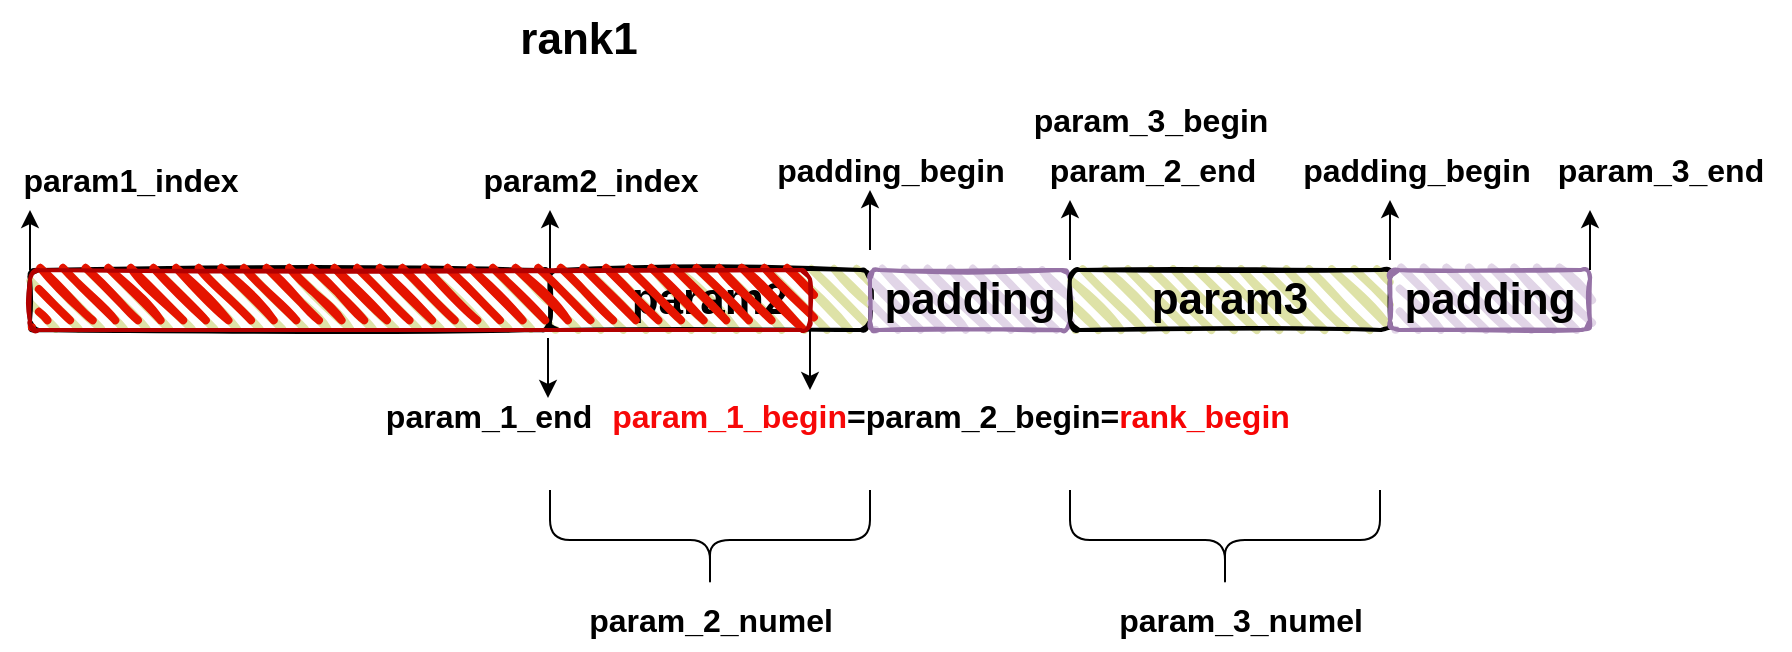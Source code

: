 <mxfile version="28.2.0">
  <diagram name="第 1 页" id="8Ck2bFdIGgAKPISxDjTC">
    <mxGraphModel dx="1418" dy="794" grid="1" gridSize="10" guides="1" tooltips="1" connect="1" arrows="1" fold="1" page="1" pageScale="1" pageWidth="827" pageHeight="1169" math="0" shadow="0">
      <root>
        <mxCell id="0" />
        <mxCell id="1" parent="0" />
        <mxCell id="_v5NZ5_ZNPXUxK_kAppA-1" value="&lt;font style=&quot;font-size: 22px;&quot;&gt;&lt;b&gt;rank1&lt;/b&gt;&lt;/font&gt;" style="text;html=1;align=center;verticalAlign=middle;resizable=0;points=[];autosize=1;strokeColor=none;fillColor=none;" vertex="1" parent="1">
          <mxGeometry x="609" y="380" width="80" height="40" as="geometry" />
        </mxCell>
        <mxCell id="_v5NZ5_ZNPXUxK_kAppA-2" value="" style="rounded=1;whiteSpace=wrap;html=1;strokeWidth=2;fillWeight=4;hachureGap=8;hachureAngle=45;fillColor=#DEE2A7;sketch=1;" vertex="1" parent="1">
          <mxGeometry x="375" y="515" width="260" height="30" as="geometry" />
        </mxCell>
        <mxCell id="_v5NZ5_ZNPXUxK_kAppA-3" value="" style="endArrow=classic;html=1;rounded=0;exitX=0;exitY=1;exitDx=0;exitDy=0;" edge="1" parent="1">
          <mxGeometry width="50" height="50" relative="1" as="geometry">
            <mxPoint x="765" y="545" as="sourcePoint" />
            <mxPoint x="765" y="575" as="targetPoint" />
          </mxGeometry>
        </mxCell>
        <mxCell id="_v5NZ5_ZNPXUxK_kAppA-4" value="&lt;font style=&quot;font-size: 16px;&quot;&gt;&lt;b style=&quot;&quot;&gt;param_1_end&lt;/b&gt;&lt;/font&gt;" style="text;html=1;align=center;verticalAlign=middle;resizable=0;points=[];autosize=1;strokeColor=none;fillColor=none;" vertex="1" parent="1">
          <mxGeometry x="539" y="572.5" width="130" height="30" as="geometry" />
        </mxCell>
        <mxCell id="_v5NZ5_ZNPXUxK_kAppA-5" value="" style="endArrow=classic;html=1;rounded=0;exitX=0;exitY=0;exitDx=0;exitDy=0;" edge="1" parent="1">
          <mxGeometry width="50" height="50" relative="1" as="geometry">
            <mxPoint x="635" y="515" as="sourcePoint" />
            <mxPoint x="635" y="485" as="targetPoint" />
          </mxGeometry>
        </mxCell>
        <mxCell id="_v5NZ5_ZNPXUxK_kAppA-6" value="&lt;font style=&quot;font-size: 16px;&quot;&gt;&lt;b style=&quot;&quot;&gt;param2_index&lt;/b&gt;&lt;/font&gt;" style="text;html=1;align=center;verticalAlign=middle;resizable=0;points=[];autosize=1;strokeColor=none;fillColor=none;" vertex="1" parent="1">
          <mxGeometry x="590" y="455" width="130" height="30" as="geometry" />
        </mxCell>
        <mxCell id="_v5NZ5_ZNPXUxK_kAppA-7" value="&lt;font style=&quot;font-size: 22px;&quot;&gt;&lt;b&gt;param2&lt;/b&gt;&lt;/font&gt;" style="rounded=1;whiteSpace=wrap;html=1;strokeWidth=2;fillWeight=4;hachureGap=8;hachureAngle=45;fillColor=#DEE2A7;sketch=1;" vertex="1" parent="1">
          <mxGeometry x="635" y="515" width="160" height="30" as="geometry" />
        </mxCell>
        <mxCell id="_v5NZ5_ZNPXUxK_kAppA-8" value="" style="rounded=1;whiteSpace=wrap;html=1;strokeWidth=2;fillWeight=4;hachureGap=8;hachureAngle=45;fillColor=#e51400;sketch=1;strokeColor=#B20000;fontColor=#ffffff;" vertex="1" parent="1">
          <mxGeometry x="375" y="515" width="390" height="30" as="geometry" />
        </mxCell>
        <mxCell id="_v5NZ5_ZNPXUxK_kAppA-9" value="" style="shape=curlyBracket;whiteSpace=wrap;html=1;rounded=1;labelPosition=left;verticalLabelPosition=middle;align=right;verticalAlign=middle;rotation=-90;" vertex="1" parent="1">
          <mxGeometry x="947.5" y="572.5" width="50" height="155" as="geometry" />
        </mxCell>
        <mxCell id="_v5NZ5_ZNPXUxK_kAppA-10" value="" style="shape=curlyBracket;whiteSpace=wrap;html=1;rounded=1;labelPosition=left;verticalLabelPosition=middle;align=right;verticalAlign=middle;rotation=-90;" vertex="1" parent="1">
          <mxGeometry x="690" y="570" width="50" height="160" as="geometry" />
        </mxCell>
        <mxCell id="_v5NZ5_ZNPXUxK_kAppA-11" value="&lt;font style=&quot;font-size: 16px;&quot;&gt;&lt;b style=&quot;&quot;&gt;param_2_numel&lt;/b&gt;&lt;/font&gt;" style="text;html=1;align=center;verticalAlign=middle;resizable=0;points=[];autosize=1;strokeColor=none;fillColor=none;" vertex="1" parent="1">
          <mxGeometry x="640" y="675" width="150" height="30" as="geometry" />
        </mxCell>
        <mxCell id="_v5NZ5_ZNPXUxK_kAppA-12" value="&lt;font style=&quot;font-size: 16px;&quot;&gt;&lt;b style=&quot;&quot;&gt;&lt;font style=&quot;color: light-dark(rgb(247, 8, 8), rgb(237, 237, 237));&quot;&gt;param_1_begin&lt;/font&gt;=param_2_begin=&lt;font style=&quot;color: light-dark(rgb(246, 4, 4), rgb(237, 237, 237));&quot;&gt;rank_begin&lt;/font&gt;&lt;/b&gt;&lt;/font&gt;" style="text;html=1;align=center;verticalAlign=middle;resizable=0;points=[];autosize=1;strokeColor=none;fillColor=none;" vertex="1" parent="1">
          <mxGeometry x="655" y="572.5" width="360" height="30" as="geometry" />
        </mxCell>
        <mxCell id="_v5NZ5_ZNPXUxK_kAppA-13" value="&lt;font style=&quot;font-size: 16px;&quot;&gt;&lt;b style=&quot;&quot;&gt;param_3_begin&lt;/b&gt;&lt;/font&gt;" style="text;html=1;align=center;verticalAlign=middle;resizable=0;points=[];autosize=1;strokeColor=none;fillColor=none;" vertex="1" parent="1">
          <mxGeometry x="865" y="425" width="140" height="30" as="geometry" />
        </mxCell>
        <mxCell id="_v5NZ5_ZNPXUxK_kAppA-14" value="" style="endArrow=classic;html=1;rounded=0;exitX=0;exitY=0;exitDx=0;exitDy=0;" edge="1" parent="1">
          <mxGeometry width="50" height="50" relative="1" as="geometry">
            <mxPoint x="375" y="515" as="sourcePoint" />
            <mxPoint x="375" y="485" as="targetPoint" />
          </mxGeometry>
        </mxCell>
        <mxCell id="_v5NZ5_ZNPXUxK_kAppA-15" value="&lt;font style=&quot;font-size: 16px;&quot;&gt;&lt;b style=&quot;&quot;&gt;param1_index&lt;/b&gt;&lt;/font&gt;" style="text;html=1;align=center;verticalAlign=middle;resizable=0;points=[];autosize=1;strokeColor=none;fillColor=none;" vertex="1" parent="1">
          <mxGeometry x="360" y="455" width="130" height="30" as="geometry" />
        </mxCell>
        <mxCell id="_v5NZ5_ZNPXUxK_kAppA-16" value="" style="endArrow=classic;html=1;rounded=0;exitX=0;exitY=0;exitDx=0;exitDy=0;" edge="1" parent="1">
          <mxGeometry width="50" height="50" relative="1" as="geometry">
            <mxPoint x="795" y="505" as="sourcePoint" />
            <mxPoint x="795" y="475" as="targetPoint" />
          </mxGeometry>
        </mxCell>
        <mxCell id="_v5NZ5_ZNPXUxK_kAppA-17" value="&lt;font style=&quot;font-size: 16px;&quot;&gt;&lt;b style=&quot;&quot;&gt;padding_begin&lt;/b&gt;&lt;/font&gt;" style="text;html=1;align=center;verticalAlign=middle;resizable=0;points=[];autosize=1;strokeColor=none;fillColor=none;" vertex="1" parent="1">
          <mxGeometry x="997.5" y="450" width="140" height="30" as="geometry" />
        </mxCell>
        <mxCell id="_v5NZ5_ZNPXUxK_kAppA-18" value="&lt;font style=&quot;font-size: 22px;&quot;&gt;&lt;b&gt;padding&lt;/b&gt;&lt;/font&gt;" style="rounded=1;whiteSpace=wrap;html=1;strokeWidth=2;fillWeight=4;hachureGap=8;hachureAngle=45;fillColor=#e1d5e7;sketch=1;strokeColor=#9673a6;" vertex="1" parent="1">
          <mxGeometry x="795" y="515" width="100" height="30" as="geometry" />
        </mxCell>
        <mxCell id="_v5NZ5_ZNPXUxK_kAppA-19" value="&lt;font style=&quot;font-size: 22px;&quot;&gt;&lt;b&gt;param3&lt;/b&gt;&lt;/font&gt;" style="rounded=1;whiteSpace=wrap;html=1;strokeWidth=2;fillWeight=4;hachureGap=8;hachureAngle=45;fillColor=#DEE2A7;sketch=1;" vertex="1" parent="1">
          <mxGeometry x="895" y="515" width="160" height="30" as="geometry" />
        </mxCell>
        <mxCell id="_v5NZ5_ZNPXUxK_kAppA-20" value="&lt;font style=&quot;font-size: 22px;&quot;&gt;&lt;b&gt;padding&lt;/b&gt;&lt;/font&gt;" style="rounded=1;whiteSpace=wrap;html=1;strokeWidth=2;fillWeight=4;hachureGap=8;hachureAngle=45;fillColor=#e1d5e7;sketch=1;strokeColor=#9673a6;" vertex="1" parent="1">
          <mxGeometry x="1055" y="515" width="100" height="30" as="geometry" />
        </mxCell>
        <mxCell id="_v5NZ5_ZNPXUxK_kAppA-21" value="&lt;font style=&quot;font-size: 16px;&quot;&gt;&lt;b style=&quot;&quot;&gt;param_3_numel&lt;/b&gt;&lt;/font&gt;" style="text;html=1;align=center;verticalAlign=middle;resizable=0;points=[];autosize=1;strokeColor=none;fillColor=none;" vertex="1" parent="1">
          <mxGeometry x="905" y="675" width="150" height="30" as="geometry" />
        </mxCell>
        <mxCell id="_v5NZ5_ZNPXUxK_kAppA-22" value="" style="endArrow=classic;html=1;rounded=0;exitX=0;exitY=1;exitDx=0;exitDy=0;" edge="1" parent="1">
          <mxGeometry width="50" height="50" relative="1" as="geometry">
            <mxPoint x="634" y="549" as="sourcePoint" />
            <mxPoint x="634" y="579" as="targetPoint" />
          </mxGeometry>
        </mxCell>
        <mxCell id="_v5NZ5_ZNPXUxK_kAppA-23" value="" style="endArrow=classic;html=1;rounded=0;exitX=0;exitY=0;exitDx=0;exitDy=0;" edge="1" parent="1">
          <mxGeometry width="50" height="50" relative="1" as="geometry">
            <mxPoint x="1055" y="510" as="sourcePoint" />
            <mxPoint x="1055" y="480" as="targetPoint" />
          </mxGeometry>
        </mxCell>
        <mxCell id="_v5NZ5_ZNPXUxK_kAppA-24" value="&lt;font style=&quot;font-size: 16px;&quot;&gt;&lt;b style=&quot;&quot;&gt;param_2_end&lt;/b&gt;&lt;/font&gt;" style="text;html=1;align=center;verticalAlign=middle;resizable=0;points=[];autosize=1;strokeColor=none;fillColor=none;" vertex="1" parent="1">
          <mxGeometry x="871.25" y="450" width="130" height="30" as="geometry" />
        </mxCell>
        <mxCell id="_v5NZ5_ZNPXUxK_kAppA-25" value="" style="endArrow=classic;html=1;rounded=0;exitX=0;exitY=0;exitDx=0;exitDy=0;" edge="1" parent="1">
          <mxGeometry width="50" height="50" relative="1" as="geometry">
            <mxPoint x="895" y="510" as="sourcePoint" />
            <mxPoint x="895" y="480" as="targetPoint" />
          </mxGeometry>
        </mxCell>
        <mxCell id="_v5NZ5_ZNPXUxK_kAppA-26" value="&lt;font style=&quot;font-size: 16px;&quot;&gt;&lt;b style=&quot;&quot;&gt;padding_begin&lt;/b&gt;&lt;/font&gt;" style="text;html=1;align=center;verticalAlign=middle;resizable=0;points=[];autosize=1;strokeColor=none;fillColor=none;" vertex="1" parent="1">
          <mxGeometry x="735" y="450" width="140" height="30" as="geometry" />
        </mxCell>
        <mxCell id="_v5NZ5_ZNPXUxK_kAppA-27" value="" style="endArrow=classic;html=1;rounded=0;exitX=0;exitY=0;exitDx=0;exitDy=0;" edge="1" parent="1">
          <mxGeometry width="50" height="50" relative="1" as="geometry">
            <mxPoint x="1155" y="515" as="sourcePoint" />
            <mxPoint x="1155" y="485" as="targetPoint" />
          </mxGeometry>
        </mxCell>
        <mxCell id="_v5NZ5_ZNPXUxK_kAppA-28" value="&lt;font style=&quot;font-size: 16px;&quot;&gt;&lt;b style=&quot;&quot;&gt;param_3_end&lt;/b&gt;&lt;/font&gt;" style="text;html=1;align=center;verticalAlign=middle;resizable=0;points=[];autosize=1;strokeColor=none;fillColor=none;" vertex="1" parent="1">
          <mxGeometry x="1125" y="450" width="130" height="30" as="geometry" />
        </mxCell>
      </root>
    </mxGraphModel>
  </diagram>
</mxfile>
